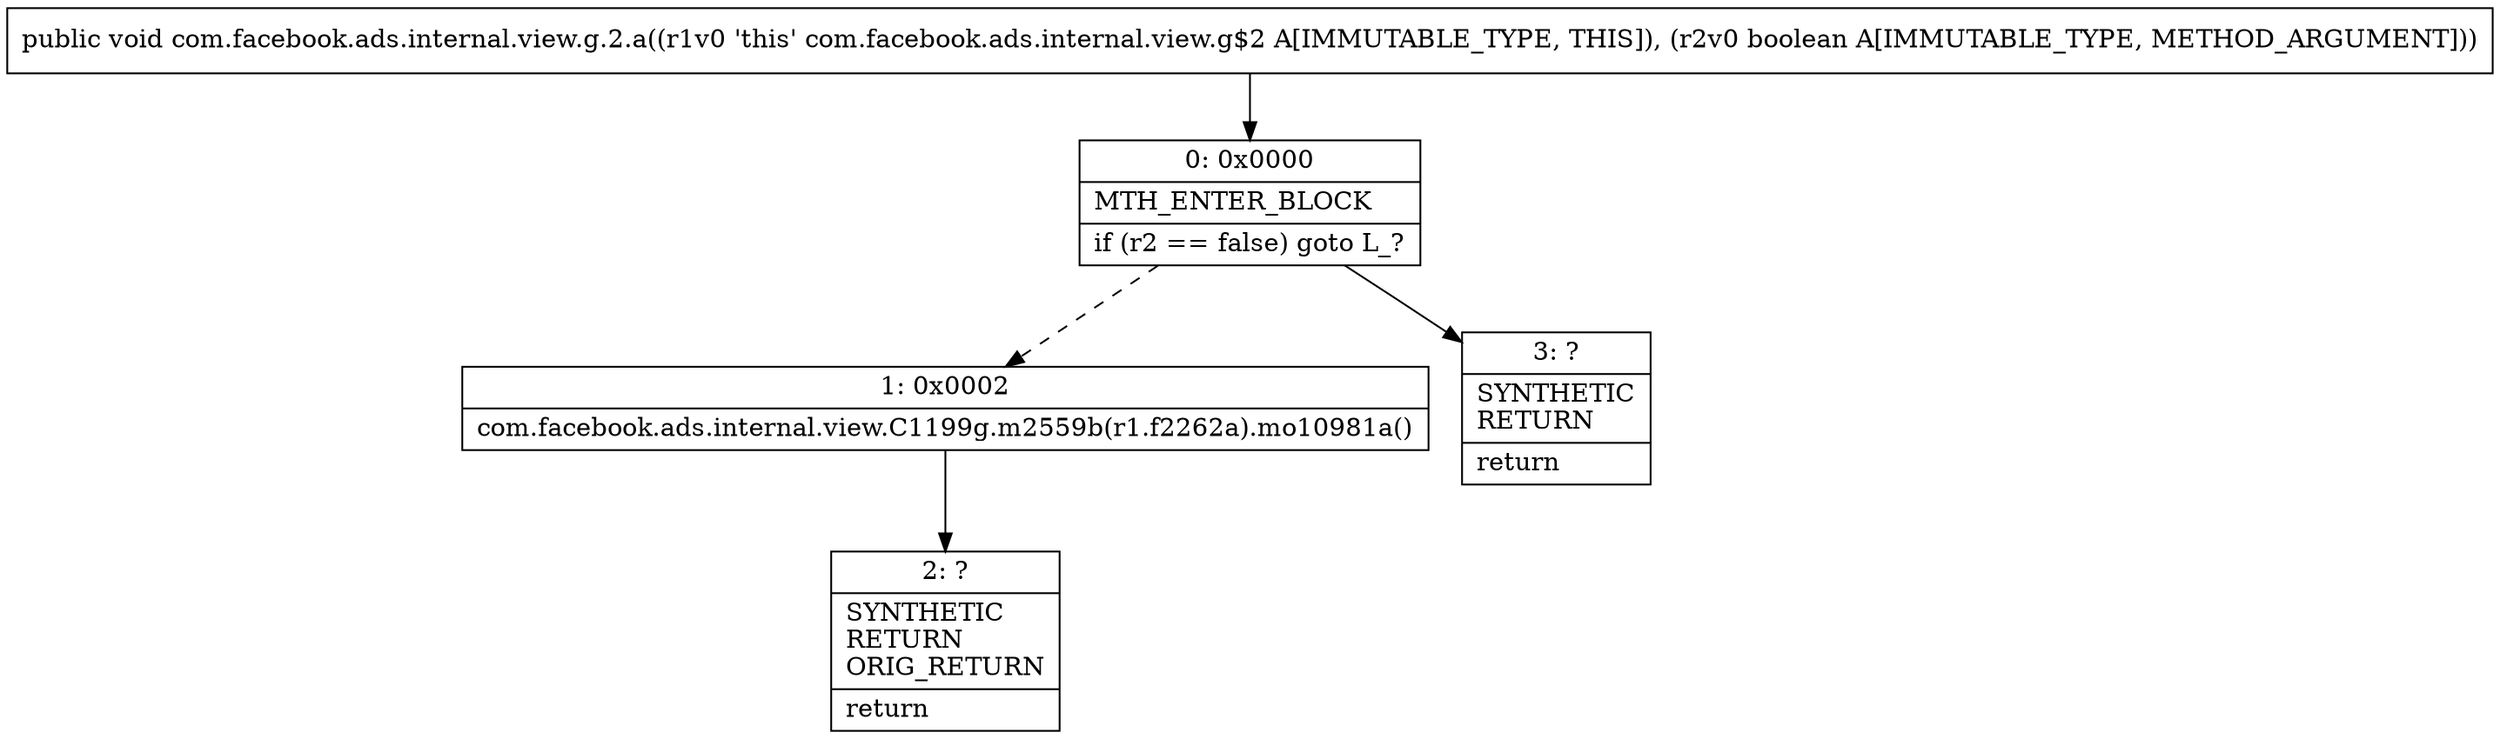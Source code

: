 digraph "CFG forcom.facebook.ads.internal.view.g.2.a(Z)V" {
Node_0 [shape=record,label="{0\:\ 0x0000|MTH_ENTER_BLOCK\l|if (r2 == false) goto L_?\l}"];
Node_1 [shape=record,label="{1\:\ 0x0002|com.facebook.ads.internal.view.C1199g.m2559b(r1.f2262a).mo10981a()\l}"];
Node_2 [shape=record,label="{2\:\ ?|SYNTHETIC\lRETURN\lORIG_RETURN\l|return\l}"];
Node_3 [shape=record,label="{3\:\ ?|SYNTHETIC\lRETURN\l|return\l}"];
MethodNode[shape=record,label="{public void com.facebook.ads.internal.view.g.2.a((r1v0 'this' com.facebook.ads.internal.view.g$2 A[IMMUTABLE_TYPE, THIS]), (r2v0 boolean A[IMMUTABLE_TYPE, METHOD_ARGUMENT])) }"];
MethodNode -> Node_0;
Node_0 -> Node_1[style=dashed];
Node_0 -> Node_3;
Node_1 -> Node_2;
}

